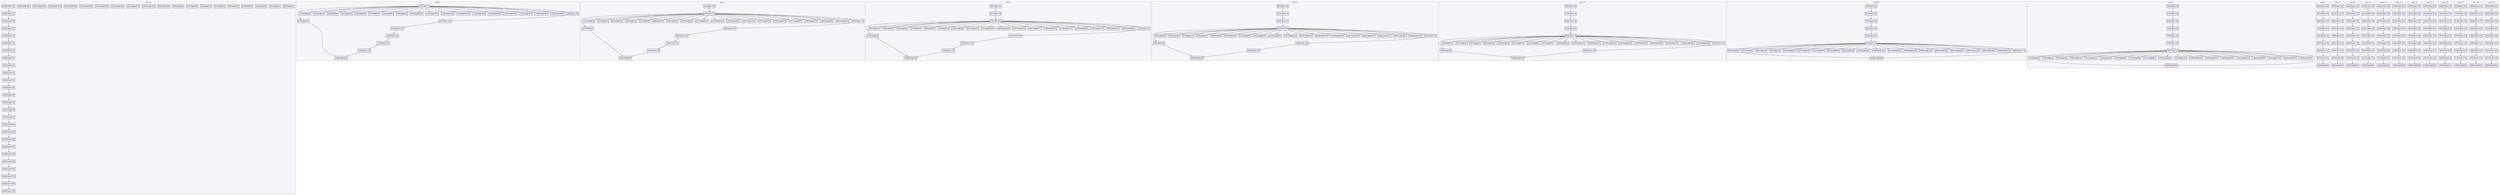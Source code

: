 digraph{node[shape=record style=filled colorscheme=purd9 fillcolor=2];subgraph cluster0{style=dashed;colorscheme=purd9;bgcolor=1;edge[arrowhead=empty];label=proc_0;0[label="0:0 0 send 1 0"];1[label="0:1 0 send 2 0"];2[label="0:2 0 send 3 0"];3[label="0:3 0 send 4 0"];4[label="0:4 0 send 5 0"];5[label="0:5 0 send 6 0"];6[label="0:6 0 send 7 0"];7[label="0:7 0 send 8 0"];8[label="0:8 0 send 9 0"];9[label="0:9 0 send 10 0"];10[label="0:10 0 send 11 0"];11[label="0:11 0 send 12 0"];12[label="0:12 0 send 13 0"];13[label="0:13 0 send 14 0"];14[label="0:14 0 send 15 0"];15[label="0:15 0 send 16 0"];16[label="0:16 0 send 17 0"];17[label="0:17 0 send 18 0"];18[label="0:18 0 send 19 0"];19[label="0:19 0 recv -1 0"];20[label="0:20 0 recv -1 0"];21[label="0:21 0 recv -1 0"];22[label="0:22 0 recv -1 0"];23[label="0:23 0 recv -1 0"];24[label="0:24 0 recv -1 0"];25[label="0:25 0 recv -1 0"];26[label="0:26 0 recv 1 0"];27[label="0:27 0 recv 2 0"];28[label="0:28 0 recv 3 0"];29[label="0:29 0 recv 4 0"];30[label="0:30 0 recv 5 0"];31[label="0:31 0 recv 6 0"];32[label="0:32 0 recv 7 0"];33[label="0:33 0 recv 8 0"];34[label="0:34 0 recv 9 0"];35[label="0:35 0 recv 10 0"];36[label="0:36 0 recv 11 0"];37[label="0:37 0 recv 12 0"];38[label="0:38 0 recv 13 0"];39[label="0:39 0 recv 14 0"];40[label="0:40 0 recv 15 0"];41[label="0:41 0 recv 16 0"];42[label="0:42 0 recv 17 0"];43[label="0:43 0 recv 18 0"];44[label="0:44 0 recv 19 0"];19->20;20->21;21->22;22->23;23->24;24->25;25->26;26->27;27->28;28->29;29->30;30->31;31->32;32->33;33->34;34->35;35->36;36->37;37->38;38->39;39->40;40->41;41->42;42->43;43->44;}subgraph cluster1{style=dashed;colorscheme=purd9;bgcolor=1;edge[arrowhead=empty];label=proc_1;45[label="1:0 0 recv -1 0"];46[label="1:1 0 send 0 0"];47[label="1:2 0 send 2 0"];48[label="1:3 0 send 3 0"];49[label="1:4 0 send 4 0"];50[label="1:5 0 send 5 0"];51[label="1:6 0 send 6 0"];52[label="1:7 0 send 7 0"];53[label="1:8 0 send 8 0"];54[label="1:9 0 send 9 0"];55[label="1:10 0 send 10 0"];56[label="1:11 0 send 11 0"];57[label="1:12 0 send 12 0"];58[label="1:13 0 send 13 0"];59[label="1:14 0 send 14 0"];60[label="1:15 0 send 15 0"];61[label="1:16 0 send 16 0"];62[label="1:17 0 send 17 0"];63[label="1:18 0 send 18 0"];64[label="1:19 0 send 19 0"];65[label="1:20 0 recv -1 0"];66[label="1:21 0 recv -1 0"];67[label="1:22 0 recv -1 0"];68[label="1:23 0 recv -1 0"];69[label="1:24 0 recv -1 0"];70[label="1:25 0 recv -1 0"];71[label="1:26 0 send 0 0"];45->46;45->47;45->48;45->49;45->50;45->51;45->52;45->53;45->54;45->55;45->56;45->57;45->58;45->59;45->60;45->61;45->62;45->63;45->64;45->65;65->66;66->67;67->68;68->69;69->70;70->71;46->71;}subgraph cluster2{style=dashed;colorscheme=purd9;bgcolor=1;edge[arrowhead=empty];label=proc_2;72[label="2:0 0 recv -1 0"];73[label="2:1 0 recv -1 0"];74[label="2:2 0 send 0 0"];75[label="2:3 0 send 1 0"];76[label="2:4 0 send 3 0"];77[label="2:5 0 send 4 0"];78[label="2:6 0 send 5 0"];79[label="2:7 0 send 6 0"];80[label="2:8 0 send 7 0"];81[label="2:9 0 send 8 0"];82[label="2:10 0 send 9 0"];83[label="2:11 0 send 10 0"];84[label="2:12 0 send 11 0"];85[label="2:13 0 send 12 0"];86[label="2:14 0 send 13 0"];87[label="2:15 0 send 14 0"];88[label="2:16 0 send 15 0"];89[label="2:17 0 send 16 0"];90[label="2:18 0 send 17 0"];91[label="2:19 0 send 18 0"];92[label="2:20 0 send 19 0"];93[label="2:21 0 recv -1 0"];94[label="2:22 0 recv -1 0"];95[label="2:23 0 recv -1 0"];96[label="2:24 0 recv -1 0"];97[label="2:25 0 recv -1 0"];98[label="2:26 0 send 0 0"];72->73;73->74;73->75;73->76;73->77;73->78;73->79;73->80;73->81;73->82;73->83;73->84;73->85;73->86;73->87;73->88;73->89;73->90;73->91;73->92;73->93;93->94;94->95;95->96;96->97;97->98;74->98;}subgraph cluster3{style=dashed;colorscheme=purd9;bgcolor=1;edge[arrowhead=empty];label=proc_3;99[label="3:0 0 recv -1 0"];100[label="3:1 0 recv -1 0"];101[label="3:2 0 recv -1 0"];102[label="3:3 0 send 0 0"];103[label="3:4 0 send 1 0"];104[label="3:5 0 send 2 0"];105[label="3:6 0 send 4 0"];106[label="3:7 0 send 5 0"];107[label="3:8 0 send 6 0"];108[label="3:9 0 send 7 0"];109[label="3:10 0 send 8 0"];110[label="3:11 0 send 9 0"];111[label="3:12 0 send 10 0"];112[label="3:13 0 send 11 0"];113[label="3:14 0 send 12 0"];114[label="3:15 0 send 13 0"];115[label="3:16 0 send 14 0"];116[label="3:17 0 send 15 0"];117[label="3:18 0 send 16 0"];118[label="3:19 0 send 17 0"];119[label="3:20 0 send 18 0"];120[label="3:21 0 send 19 0"];121[label="3:22 0 recv -1 0"];122[label="3:23 0 recv -1 0"];123[label="3:24 0 recv -1 0"];124[label="3:25 0 recv -1 0"];125[label="3:26 0 send 0 0"];99->100;100->101;101->102;101->103;101->104;101->105;101->106;101->107;101->108;101->109;101->110;101->111;101->112;101->113;101->114;101->115;101->116;101->117;101->118;101->119;101->120;101->121;121->122;122->123;123->124;124->125;102->125;}subgraph cluster4{style=dashed;colorscheme=purd9;bgcolor=1;edge[arrowhead=empty];label=proc_4;126[label="4:0 0 recv -1 0"];127[label="4:1 0 recv -1 0"];128[label="4:2 0 recv -1 0"];129[label="4:3 0 recv -1 0"];130[label="4:4 0 send 0 0"];131[label="4:5 0 send 1 0"];132[label="4:6 0 send 2 0"];133[label="4:7 0 send 3 0"];134[label="4:8 0 send 5 0"];135[label="4:9 0 send 6 0"];136[label="4:10 0 send 7 0"];137[label="4:11 0 send 8 0"];138[label="4:12 0 send 9 0"];139[label="4:13 0 send 10 0"];140[label="4:14 0 send 11 0"];141[label="4:15 0 send 12 0"];142[label="4:16 0 send 13 0"];143[label="4:17 0 send 14 0"];144[label="4:18 0 send 15 0"];145[label="4:19 0 send 16 0"];146[label="4:20 0 send 17 0"];147[label="4:21 0 send 18 0"];148[label="4:22 0 send 19 0"];149[label="4:23 0 recv -1 0"];150[label="4:24 0 recv -1 0"];151[label="4:25 0 recv -1 0"];152[label="4:26 0 send 0 0"];126->127;127->128;128->129;129->130;129->131;129->132;129->133;129->134;129->135;129->136;129->137;129->138;129->139;129->140;129->141;129->142;129->143;129->144;129->145;129->146;129->147;129->148;129->149;149->150;150->151;151->152;130->152;}subgraph cluster5{style=dashed;colorscheme=purd9;bgcolor=1;edge[arrowhead=empty];label=proc_5;153[label="5:0 0 recv -1 0"];154[label="5:1 0 recv -1 0"];155[label="5:2 0 recv -1 0"];156[label="5:3 0 recv -1 0"];157[label="5:4 0 recv -1 0"];158[label="5:5 0 send 0 0"];159[label="5:6 0 send 1 0"];160[label="5:7 0 send 2 0"];161[label="5:8 0 send 3 0"];162[label="5:9 0 send 4 0"];163[label="5:10 0 send 6 0"];164[label="5:11 0 send 7 0"];165[label="5:12 0 send 8 0"];166[label="5:13 0 send 9 0"];167[label="5:14 0 send 10 0"];168[label="5:15 0 send 11 0"];169[label="5:16 0 send 12 0"];170[label="5:17 0 send 13 0"];171[label="5:18 0 send 14 0"];172[label="5:19 0 send 15 0"];173[label="5:20 0 send 16 0"];174[label="5:21 0 send 17 0"];175[label="5:22 0 send 18 0"];176[label="5:23 0 send 19 0"];177[label="5:24 0 recv -1 0"];178[label="5:25 0 recv -1 0"];179[label="5:26 0 send 0 0"];153->154;154->155;155->156;156->157;157->158;157->159;157->160;157->161;157->162;157->163;157->164;157->165;157->166;157->167;157->168;157->169;157->170;157->171;157->172;157->173;157->174;157->175;157->176;157->177;177->178;178->179;158->179;}subgraph cluster6{style=dashed;colorscheme=purd9;bgcolor=1;edge[arrowhead=empty];label=proc_6;180[label="6:0 0 recv -1 0"];181[label="6:1 0 recv -1 0"];182[label="6:2 0 recv -1 0"];183[label="6:3 0 recv -1 0"];184[label="6:4 0 recv -1 0"];185[label="6:5 0 recv -1 0"];186[label="6:6 0 send 0 0"];187[label="6:7 0 send 1 0"];188[label="6:8 0 send 2 0"];189[label="6:9 0 send 3 0"];190[label="6:10 0 send 4 0"];191[label="6:11 0 send 5 0"];192[label="6:12 0 send 7 0"];193[label="6:13 0 send 8 0"];194[label="6:14 0 send 9 0"];195[label="6:15 0 send 10 0"];196[label="6:16 0 send 11 0"];197[label="6:17 0 send 12 0"];198[label="6:18 0 send 13 0"];199[label="6:19 0 send 14 0"];200[label="6:20 0 send 15 0"];201[label="6:21 0 send 16 0"];202[label="6:22 0 send 17 0"];203[label="6:23 0 send 18 0"];204[label="6:24 0 send 19 0"];205[label="6:25 0 recv -1 0"];206[label="6:26 0 send 0 0"];180->181;181->182;182->183;183->184;184->185;185->186;185->187;185->188;185->189;185->190;185->191;185->192;185->193;185->194;185->195;185->196;185->197;185->198;185->199;185->200;185->201;185->202;185->203;185->204;185->205;205->206;186->206;}subgraph cluster7{style=dashed;colorscheme=purd9;bgcolor=1;edge[arrowhead=empty];label=proc_7;207[label="7:0 0 recv -1 0"];208[label="7:1 0 recv -1 0"];209[label="7:2 0 recv -1 0"];210[label="7:3 0 recv -1 0"];211[label="7:4 0 recv -1 0"];212[label="7:5 0 recv -1 0"];213[label="7:6 0 recv -1 0"];214[label="7:7 0 send 0 0"];215[label="7:8 0 send 1 0"];216[label="7:9 0 send 2 0"];217[label="7:10 0 send 3 0"];218[label="7:11 0 send 4 0"];219[label="7:12 0 send 5 0"];220[label="7:13 0 send 6 0"];221[label="7:14 0 send 8 0"];222[label="7:15 0 send 9 0"];223[label="7:16 0 send 10 0"];224[label="7:17 0 send 11 0"];225[label="7:18 0 send 12 0"];226[label="7:19 0 send 13 0"];227[label="7:20 0 send 14 0"];228[label="7:21 0 send 15 0"];229[label="7:22 0 send 16 0"];230[label="7:23 0 send 17 0"];231[label="7:24 0 send 18 0"];232[label="7:25 0 send 19 0"];233[label="7:26 0 send 0 0"];207->208;208->209;209->210;210->211;211->212;212->213;213->214;213->215;213->216;213->217;213->218;213->219;213->220;213->221;213->222;213->223;213->224;213->225;213->226;213->227;213->228;213->229;213->230;213->231;213->232;214->233;213->233;}subgraph cluster8{style=dashed;colorscheme=purd9;bgcolor=1;edge[arrowhead=empty];label=proc_8;234[label="8:0 0 recv -1 0"];235[label="8:1 0 recv -1 0"];236[label="8:2 0 recv -1 0"];237[label="8:3 0 recv -1 0"];238[label="8:4 0 recv -1 0"];239[label="8:5 0 recv -1 0"];240[label="8:6 0 recv -1 0"];241[label="8:7 0 recv -1 0"];242[label="8:8 0 send 0 0"];234->235;235->236;236->237;237->238;238->239;239->240;240->241;241->242;}subgraph cluster9{style=dashed;colorscheme=purd9;bgcolor=1;edge[arrowhead=empty];label=proc_9;243[label="9:0 0 recv -1 0"];244[label="9:1 0 recv -1 0"];245[label="9:2 0 recv -1 0"];246[label="9:3 0 recv -1 0"];247[label="9:4 0 recv -1 0"];248[label="9:5 0 recv -1 0"];249[label="9:6 0 recv -1 0"];250[label="9:7 0 recv -1 0"];251[label="9:8 0 send 0 0"];243->244;244->245;245->246;246->247;247->248;248->249;249->250;250->251;}subgraph cluster10{style=dashed;colorscheme=purd9;bgcolor=1;edge[arrowhead=empty];label=proc_10;252[label="10:0 0 recv -1 0"];253[label="10:1 0 recv -1 0"];254[label="10:2 0 recv -1 0"];255[label="10:3 0 recv -1 0"];256[label="10:4 0 recv -1 0"];257[label="10:5 0 recv -1 0"];258[label="10:6 0 recv -1 0"];259[label="10:7 0 recv -1 0"];260[label="10:8 0 send 0 0"];252->253;253->254;254->255;255->256;256->257;257->258;258->259;259->260;}subgraph cluster11{style=dashed;colorscheme=purd9;bgcolor=1;edge[arrowhead=empty];label=proc_11;261[label="11:0 0 recv -1 0"];262[label="11:1 0 recv -1 0"];263[label="11:2 0 recv -1 0"];264[label="11:3 0 recv -1 0"];265[label="11:4 0 recv -1 0"];266[label="11:5 0 recv -1 0"];267[label="11:6 0 recv -1 0"];268[label="11:7 0 recv -1 0"];269[label="11:8 0 send 0 0"];261->262;262->263;263->264;264->265;265->266;266->267;267->268;268->269;}subgraph cluster12{style=dashed;colorscheme=purd9;bgcolor=1;edge[arrowhead=empty];label=proc_12;270[label="12:0 0 recv -1 0"];271[label="12:1 0 recv -1 0"];272[label="12:2 0 recv -1 0"];273[label="12:3 0 recv -1 0"];274[label="12:4 0 recv -1 0"];275[label="12:5 0 recv -1 0"];276[label="12:6 0 recv -1 0"];277[label="12:7 0 recv -1 0"];278[label="12:8 0 send 0 0"];270->271;271->272;272->273;273->274;274->275;275->276;276->277;277->278;}subgraph cluster13{style=dashed;colorscheme=purd9;bgcolor=1;edge[arrowhead=empty];label=proc_13;279[label="13:0 0 recv -1 0"];280[label="13:1 0 recv -1 0"];281[label="13:2 0 recv -1 0"];282[label="13:3 0 recv -1 0"];283[label="13:4 0 recv -1 0"];284[label="13:5 0 recv -1 0"];285[label="13:6 0 recv -1 0"];286[label="13:7 0 recv -1 0"];287[label="13:8 0 send 0 0"];279->280;280->281;281->282;282->283;283->284;284->285;285->286;286->287;}subgraph cluster14{style=dashed;colorscheme=purd9;bgcolor=1;edge[arrowhead=empty];label=proc_14;288[label="14:0 0 recv -1 0"];289[label="14:1 0 recv -1 0"];290[label="14:2 0 recv -1 0"];291[label="14:3 0 recv -1 0"];292[label="14:4 0 recv -1 0"];293[label="14:5 0 recv -1 0"];294[label="14:6 0 recv -1 0"];295[label="14:7 0 recv -1 0"];296[label="14:8 0 send 0 0"];288->289;289->290;290->291;291->292;292->293;293->294;294->295;295->296;}subgraph cluster15{style=dashed;colorscheme=purd9;bgcolor=1;edge[arrowhead=empty];label=proc_15;297[label="15:0 0 recv -1 0"];298[label="15:1 0 recv -1 0"];299[label="15:2 0 recv -1 0"];300[label="15:3 0 recv -1 0"];301[label="15:4 0 recv -1 0"];302[label="15:5 0 recv -1 0"];303[label="15:6 0 recv -1 0"];304[label="15:7 0 recv -1 0"];305[label="15:8 0 send 0 0"];297->298;298->299;299->300;300->301;301->302;302->303;303->304;304->305;}subgraph cluster16{style=dashed;colorscheme=purd9;bgcolor=1;edge[arrowhead=empty];label=proc_16;306[label="16:0 0 recv -1 0"];307[label="16:1 0 recv -1 0"];308[label="16:2 0 recv -1 0"];309[label="16:3 0 recv -1 0"];310[label="16:4 0 recv -1 0"];311[label="16:5 0 recv -1 0"];312[label="16:6 0 recv -1 0"];313[label="16:7 0 recv -1 0"];314[label="16:8 0 send 0 0"];306->307;307->308;308->309;309->310;310->311;311->312;312->313;313->314;}subgraph cluster17{style=dashed;colorscheme=purd9;bgcolor=1;edge[arrowhead=empty];label=proc_17;315[label="17:0 0 recv -1 0"];316[label="17:1 0 recv -1 0"];317[label="17:2 0 recv -1 0"];318[label="17:3 0 recv -1 0"];319[label="17:4 0 recv -1 0"];320[label="17:5 0 recv -1 0"];321[label="17:6 0 recv -1 0"];322[label="17:7 0 recv -1 0"];323[label="17:8 0 send 0 0"];315->316;316->317;317->318;318->319;319->320;320->321;321->322;322->323;}subgraph cluster18{style=dashed;colorscheme=purd9;bgcolor=1;edge[arrowhead=empty];label=proc_18;324[label="18:0 0 recv -1 0"];325[label="18:1 0 recv -1 0"];326[label="18:2 0 recv -1 0"];327[label="18:3 0 recv -1 0"];328[label="18:4 0 recv -1 0"];329[label="18:5 0 recv -1 0"];330[label="18:6 0 recv -1 0"];331[label="18:7 0 recv -1 0"];332[label="18:8 0 send 0 0"];324->325;325->326;326->327;327->328;328->329;329->330;330->331;331->332;}subgraph cluster19{style=dashed;colorscheme=purd9;bgcolor=1;edge[arrowhead=empty];label=proc_19;333[label="19:0 0 recv -1 0"];334[label="19:1 0 recv -1 0"];335[label="19:2 0 recv -1 0"];336[label="19:3 0 recv -1 0"];337[label="19:4 0 recv -1 0"];338[label="19:5 0 recv -1 0"];339[label="19:6 0 recv -1 0"];340[label="19:7 0 recv -1 0"];341[label="19:8 0 send 0 0"];333->334;334->335;335->336;336->337;337->338;338->339;339->340;340->341;}}